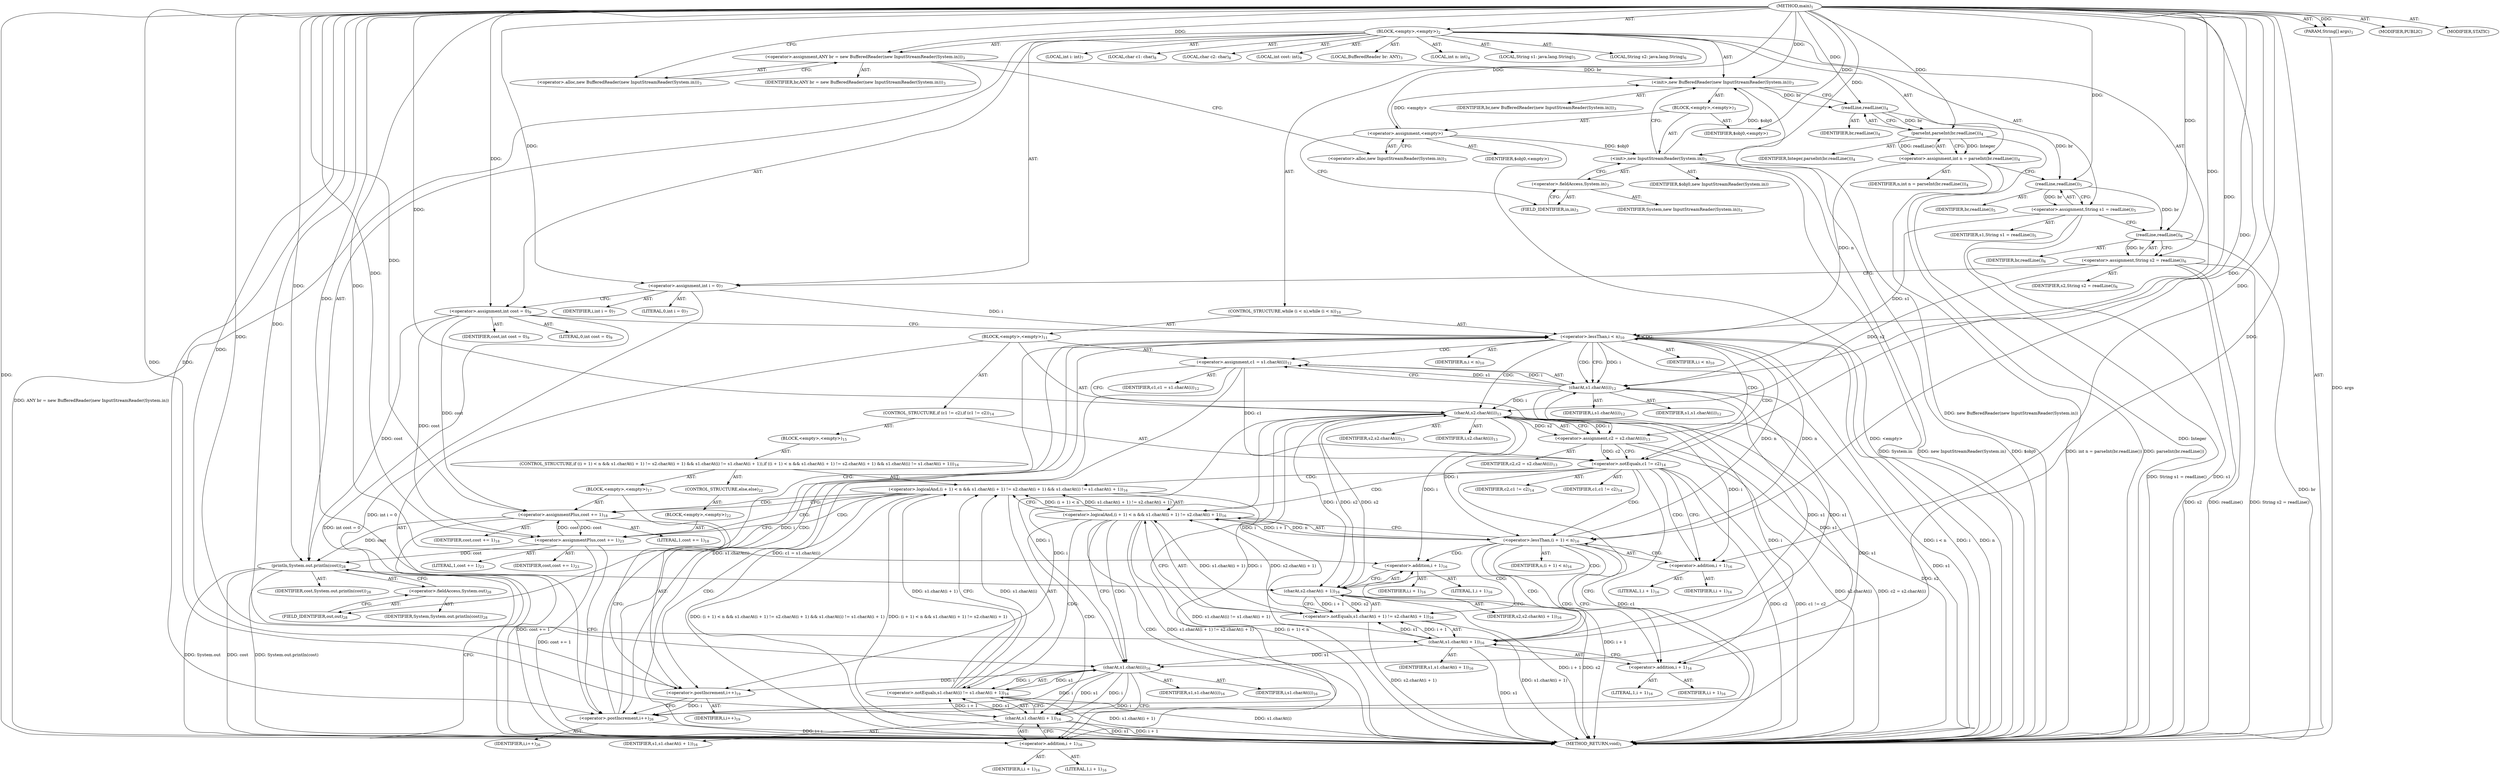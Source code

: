 digraph "main" {  
"19" [label = <(METHOD,main)<SUB>1</SUB>> ]
"20" [label = <(PARAM,String[] args)<SUB>1</SUB>> ]
"21" [label = <(BLOCK,&lt;empty&gt;,&lt;empty&gt;)<SUB>2</SUB>> ]
"4" [label = <(LOCAL,BufferedReader br: ANY)<SUB>3</SUB>> ]
"22" [label = <(&lt;operator&gt;.assignment,ANY br = new BufferedReader(new InputStreamReader(System.in)))<SUB>3</SUB>> ]
"23" [label = <(IDENTIFIER,br,ANY br = new BufferedReader(new InputStreamReader(System.in)))<SUB>3</SUB>> ]
"24" [label = <(&lt;operator&gt;.alloc,new BufferedReader(new InputStreamReader(System.in)))<SUB>3</SUB>> ]
"25" [label = <(&lt;init&gt;,new BufferedReader(new InputStreamReader(System.in)))<SUB>3</SUB>> ]
"3" [label = <(IDENTIFIER,br,new BufferedReader(new InputStreamReader(System.in)))<SUB>3</SUB>> ]
"26" [label = <(BLOCK,&lt;empty&gt;,&lt;empty&gt;)<SUB>3</SUB>> ]
"27" [label = <(&lt;operator&gt;.assignment,&lt;empty&gt;)> ]
"28" [label = <(IDENTIFIER,$obj0,&lt;empty&gt;)> ]
"29" [label = <(&lt;operator&gt;.alloc,new InputStreamReader(System.in))<SUB>3</SUB>> ]
"30" [label = <(&lt;init&gt;,new InputStreamReader(System.in))<SUB>3</SUB>> ]
"31" [label = <(IDENTIFIER,$obj0,new InputStreamReader(System.in))> ]
"32" [label = <(&lt;operator&gt;.fieldAccess,System.in)<SUB>3</SUB>> ]
"33" [label = <(IDENTIFIER,System,new InputStreamReader(System.in))<SUB>3</SUB>> ]
"34" [label = <(FIELD_IDENTIFIER,in,in)<SUB>3</SUB>> ]
"35" [label = <(IDENTIFIER,$obj0,&lt;empty&gt;)> ]
"36" [label = <(LOCAL,int n: int)<SUB>4</SUB>> ]
"37" [label = <(&lt;operator&gt;.assignment,int n = parseInt(br.readLine()))<SUB>4</SUB>> ]
"38" [label = <(IDENTIFIER,n,int n = parseInt(br.readLine()))<SUB>4</SUB>> ]
"39" [label = <(parseInt,parseInt(br.readLine()))<SUB>4</SUB>> ]
"40" [label = <(IDENTIFIER,Integer,parseInt(br.readLine()))<SUB>4</SUB>> ]
"41" [label = <(readLine,readLine())<SUB>4</SUB>> ]
"42" [label = <(IDENTIFIER,br,readLine())<SUB>4</SUB>> ]
"43" [label = <(LOCAL,String s1: java.lang.String)<SUB>5</SUB>> ]
"44" [label = <(&lt;operator&gt;.assignment,String s1 = readLine())<SUB>5</SUB>> ]
"45" [label = <(IDENTIFIER,s1,String s1 = readLine())<SUB>5</SUB>> ]
"46" [label = <(readLine,readLine())<SUB>5</SUB>> ]
"47" [label = <(IDENTIFIER,br,readLine())<SUB>5</SUB>> ]
"48" [label = <(LOCAL,String s2: java.lang.String)<SUB>6</SUB>> ]
"49" [label = <(&lt;operator&gt;.assignment,String s2 = readLine())<SUB>6</SUB>> ]
"50" [label = <(IDENTIFIER,s2,String s2 = readLine())<SUB>6</SUB>> ]
"51" [label = <(readLine,readLine())<SUB>6</SUB>> ]
"52" [label = <(IDENTIFIER,br,readLine())<SUB>6</SUB>> ]
"53" [label = <(LOCAL,int i: int)<SUB>7</SUB>> ]
"54" [label = <(&lt;operator&gt;.assignment,int i = 0)<SUB>7</SUB>> ]
"55" [label = <(IDENTIFIER,i,int i = 0)<SUB>7</SUB>> ]
"56" [label = <(LITERAL,0,int i = 0)<SUB>7</SUB>> ]
"57" [label = <(LOCAL,char c1: char)<SUB>8</SUB>> ]
"58" [label = <(LOCAL,char c2: char)<SUB>8</SUB>> ]
"59" [label = <(LOCAL,int cost: int)<SUB>9</SUB>> ]
"60" [label = <(&lt;operator&gt;.assignment,int cost = 0)<SUB>9</SUB>> ]
"61" [label = <(IDENTIFIER,cost,int cost = 0)<SUB>9</SUB>> ]
"62" [label = <(LITERAL,0,int cost = 0)<SUB>9</SUB>> ]
"63" [label = <(CONTROL_STRUCTURE,while (i &lt; n),while (i &lt; n))<SUB>10</SUB>> ]
"64" [label = <(&lt;operator&gt;.lessThan,i &lt; n)<SUB>10</SUB>> ]
"65" [label = <(IDENTIFIER,i,i &lt; n)<SUB>10</SUB>> ]
"66" [label = <(IDENTIFIER,n,i &lt; n)<SUB>10</SUB>> ]
"67" [label = <(BLOCK,&lt;empty&gt;,&lt;empty&gt;)<SUB>11</SUB>> ]
"68" [label = <(&lt;operator&gt;.assignment,c1 = s1.charAt(i))<SUB>12</SUB>> ]
"69" [label = <(IDENTIFIER,c1,c1 = s1.charAt(i))<SUB>12</SUB>> ]
"70" [label = <(charAt,s1.charAt(i))<SUB>12</SUB>> ]
"71" [label = <(IDENTIFIER,s1,s1.charAt(i))<SUB>12</SUB>> ]
"72" [label = <(IDENTIFIER,i,s1.charAt(i))<SUB>12</SUB>> ]
"73" [label = <(&lt;operator&gt;.assignment,c2 = s2.charAt(i))<SUB>13</SUB>> ]
"74" [label = <(IDENTIFIER,c2,c2 = s2.charAt(i))<SUB>13</SUB>> ]
"75" [label = <(charAt,s2.charAt(i))<SUB>13</SUB>> ]
"76" [label = <(IDENTIFIER,s2,s2.charAt(i))<SUB>13</SUB>> ]
"77" [label = <(IDENTIFIER,i,s2.charAt(i))<SUB>13</SUB>> ]
"78" [label = <(CONTROL_STRUCTURE,if (c1 != c2),if (c1 != c2))<SUB>14</SUB>> ]
"79" [label = <(&lt;operator&gt;.notEquals,c1 != c2)<SUB>14</SUB>> ]
"80" [label = <(IDENTIFIER,c1,c1 != c2)<SUB>14</SUB>> ]
"81" [label = <(IDENTIFIER,c2,c1 != c2)<SUB>14</SUB>> ]
"82" [label = <(BLOCK,&lt;empty&gt;,&lt;empty&gt;)<SUB>15</SUB>> ]
"83" [label = <(CONTROL_STRUCTURE,if ((i + 1) &lt; n &amp;&amp; s1.charAt(i + 1) != s2.charAt(i + 1) &amp;&amp; s1.charAt(i) != s1.charAt(i + 1)),if ((i + 1) &lt; n &amp;&amp; s1.charAt(i + 1) != s2.charAt(i + 1) &amp;&amp; s1.charAt(i) != s1.charAt(i + 1)))<SUB>16</SUB>> ]
"84" [label = <(&lt;operator&gt;.logicalAnd,(i + 1) &lt; n &amp;&amp; s1.charAt(i + 1) != s2.charAt(i + 1) &amp;&amp; s1.charAt(i) != s1.charAt(i + 1))<SUB>16</SUB>> ]
"85" [label = <(&lt;operator&gt;.logicalAnd,(i + 1) &lt; n &amp;&amp; s1.charAt(i + 1) != s2.charAt(i + 1))<SUB>16</SUB>> ]
"86" [label = <(&lt;operator&gt;.lessThan,(i + 1) &lt; n)<SUB>16</SUB>> ]
"87" [label = <(&lt;operator&gt;.addition,i + 1)<SUB>16</SUB>> ]
"88" [label = <(IDENTIFIER,i,i + 1)<SUB>16</SUB>> ]
"89" [label = <(LITERAL,1,i + 1)<SUB>16</SUB>> ]
"90" [label = <(IDENTIFIER,n,(i + 1) &lt; n)<SUB>16</SUB>> ]
"91" [label = <(&lt;operator&gt;.notEquals,s1.charAt(i + 1) != s2.charAt(i + 1))<SUB>16</SUB>> ]
"92" [label = <(charAt,s1.charAt(i + 1))<SUB>16</SUB>> ]
"93" [label = <(IDENTIFIER,s1,s1.charAt(i + 1))<SUB>16</SUB>> ]
"94" [label = <(&lt;operator&gt;.addition,i + 1)<SUB>16</SUB>> ]
"95" [label = <(IDENTIFIER,i,i + 1)<SUB>16</SUB>> ]
"96" [label = <(LITERAL,1,i + 1)<SUB>16</SUB>> ]
"97" [label = <(charAt,s2.charAt(i + 1))<SUB>16</SUB>> ]
"98" [label = <(IDENTIFIER,s2,s2.charAt(i + 1))<SUB>16</SUB>> ]
"99" [label = <(&lt;operator&gt;.addition,i + 1)<SUB>16</SUB>> ]
"100" [label = <(IDENTIFIER,i,i + 1)<SUB>16</SUB>> ]
"101" [label = <(LITERAL,1,i + 1)<SUB>16</SUB>> ]
"102" [label = <(&lt;operator&gt;.notEquals,s1.charAt(i) != s1.charAt(i + 1))<SUB>16</SUB>> ]
"103" [label = <(charAt,s1.charAt(i))<SUB>16</SUB>> ]
"104" [label = <(IDENTIFIER,s1,s1.charAt(i))<SUB>16</SUB>> ]
"105" [label = <(IDENTIFIER,i,s1.charAt(i))<SUB>16</SUB>> ]
"106" [label = <(charAt,s1.charAt(i + 1))<SUB>16</SUB>> ]
"107" [label = <(IDENTIFIER,s1,s1.charAt(i + 1))<SUB>16</SUB>> ]
"108" [label = <(&lt;operator&gt;.addition,i + 1)<SUB>16</SUB>> ]
"109" [label = <(IDENTIFIER,i,i + 1)<SUB>16</SUB>> ]
"110" [label = <(LITERAL,1,i + 1)<SUB>16</SUB>> ]
"111" [label = <(BLOCK,&lt;empty&gt;,&lt;empty&gt;)<SUB>17</SUB>> ]
"112" [label = <(&lt;operator&gt;.assignmentPlus,cost += 1)<SUB>18</SUB>> ]
"113" [label = <(IDENTIFIER,cost,cost += 1)<SUB>18</SUB>> ]
"114" [label = <(LITERAL,1,cost += 1)<SUB>18</SUB>> ]
"115" [label = <(&lt;operator&gt;.postIncrement,i++)<SUB>19</SUB>> ]
"116" [label = <(IDENTIFIER,i,i++)<SUB>19</SUB>> ]
"117" [label = <(CONTROL_STRUCTURE,else,else)<SUB>22</SUB>> ]
"118" [label = <(BLOCK,&lt;empty&gt;,&lt;empty&gt;)<SUB>22</SUB>> ]
"119" [label = <(&lt;operator&gt;.assignmentPlus,cost += 1)<SUB>23</SUB>> ]
"120" [label = <(IDENTIFIER,cost,cost += 1)<SUB>23</SUB>> ]
"121" [label = <(LITERAL,1,cost += 1)<SUB>23</SUB>> ]
"122" [label = <(&lt;operator&gt;.postIncrement,i++)<SUB>26</SUB>> ]
"123" [label = <(IDENTIFIER,i,i++)<SUB>26</SUB>> ]
"124" [label = <(println,System.out.println(cost))<SUB>28</SUB>> ]
"125" [label = <(&lt;operator&gt;.fieldAccess,System.out)<SUB>28</SUB>> ]
"126" [label = <(IDENTIFIER,System,System.out.println(cost))<SUB>28</SUB>> ]
"127" [label = <(FIELD_IDENTIFIER,out,out)<SUB>28</SUB>> ]
"128" [label = <(IDENTIFIER,cost,System.out.println(cost))<SUB>28</SUB>> ]
"129" [label = <(MODIFIER,PUBLIC)> ]
"130" [label = <(MODIFIER,STATIC)> ]
"131" [label = <(METHOD_RETURN,void)<SUB>1</SUB>> ]
  "19" -> "20"  [ label = "AST: "] 
  "19" -> "21"  [ label = "AST: "] 
  "19" -> "129"  [ label = "AST: "] 
  "19" -> "130"  [ label = "AST: "] 
  "19" -> "131"  [ label = "AST: "] 
  "21" -> "4"  [ label = "AST: "] 
  "21" -> "22"  [ label = "AST: "] 
  "21" -> "25"  [ label = "AST: "] 
  "21" -> "36"  [ label = "AST: "] 
  "21" -> "37"  [ label = "AST: "] 
  "21" -> "43"  [ label = "AST: "] 
  "21" -> "44"  [ label = "AST: "] 
  "21" -> "48"  [ label = "AST: "] 
  "21" -> "49"  [ label = "AST: "] 
  "21" -> "53"  [ label = "AST: "] 
  "21" -> "54"  [ label = "AST: "] 
  "21" -> "57"  [ label = "AST: "] 
  "21" -> "58"  [ label = "AST: "] 
  "21" -> "59"  [ label = "AST: "] 
  "21" -> "60"  [ label = "AST: "] 
  "21" -> "63"  [ label = "AST: "] 
  "21" -> "124"  [ label = "AST: "] 
  "22" -> "23"  [ label = "AST: "] 
  "22" -> "24"  [ label = "AST: "] 
  "25" -> "3"  [ label = "AST: "] 
  "25" -> "26"  [ label = "AST: "] 
  "26" -> "27"  [ label = "AST: "] 
  "26" -> "30"  [ label = "AST: "] 
  "26" -> "35"  [ label = "AST: "] 
  "27" -> "28"  [ label = "AST: "] 
  "27" -> "29"  [ label = "AST: "] 
  "30" -> "31"  [ label = "AST: "] 
  "30" -> "32"  [ label = "AST: "] 
  "32" -> "33"  [ label = "AST: "] 
  "32" -> "34"  [ label = "AST: "] 
  "37" -> "38"  [ label = "AST: "] 
  "37" -> "39"  [ label = "AST: "] 
  "39" -> "40"  [ label = "AST: "] 
  "39" -> "41"  [ label = "AST: "] 
  "41" -> "42"  [ label = "AST: "] 
  "44" -> "45"  [ label = "AST: "] 
  "44" -> "46"  [ label = "AST: "] 
  "46" -> "47"  [ label = "AST: "] 
  "49" -> "50"  [ label = "AST: "] 
  "49" -> "51"  [ label = "AST: "] 
  "51" -> "52"  [ label = "AST: "] 
  "54" -> "55"  [ label = "AST: "] 
  "54" -> "56"  [ label = "AST: "] 
  "60" -> "61"  [ label = "AST: "] 
  "60" -> "62"  [ label = "AST: "] 
  "63" -> "64"  [ label = "AST: "] 
  "63" -> "67"  [ label = "AST: "] 
  "64" -> "65"  [ label = "AST: "] 
  "64" -> "66"  [ label = "AST: "] 
  "67" -> "68"  [ label = "AST: "] 
  "67" -> "73"  [ label = "AST: "] 
  "67" -> "78"  [ label = "AST: "] 
  "67" -> "122"  [ label = "AST: "] 
  "68" -> "69"  [ label = "AST: "] 
  "68" -> "70"  [ label = "AST: "] 
  "70" -> "71"  [ label = "AST: "] 
  "70" -> "72"  [ label = "AST: "] 
  "73" -> "74"  [ label = "AST: "] 
  "73" -> "75"  [ label = "AST: "] 
  "75" -> "76"  [ label = "AST: "] 
  "75" -> "77"  [ label = "AST: "] 
  "78" -> "79"  [ label = "AST: "] 
  "78" -> "82"  [ label = "AST: "] 
  "79" -> "80"  [ label = "AST: "] 
  "79" -> "81"  [ label = "AST: "] 
  "82" -> "83"  [ label = "AST: "] 
  "83" -> "84"  [ label = "AST: "] 
  "83" -> "111"  [ label = "AST: "] 
  "83" -> "117"  [ label = "AST: "] 
  "84" -> "85"  [ label = "AST: "] 
  "84" -> "102"  [ label = "AST: "] 
  "85" -> "86"  [ label = "AST: "] 
  "85" -> "91"  [ label = "AST: "] 
  "86" -> "87"  [ label = "AST: "] 
  "86" -> "90"  [ label = "AST: "] 
  "87" -> "88"  [ label = "AST: "] 
  "87" -> "89"  [ label = "AST: "] 
  "91" -> "92"  [ label = "AST: "] 
  "91" -> "97"  [ label = "AST: "] 
  "92" -> "93"  [ label = "AST: "] 
  "92" -> "94"  [ label = "AST: "] 
  "94" -> "95"  [ label = "AST: "] 
  "94" -> "96"  [ label = "AST: "] 
  "97" -> "98"  [ label = "AST: "] 
  "97" -> "99"  [ label = "AST: "] 
  "99" -> "100"  [ label = "AST: "] 
  "99" -> "101"  [ label = "AST: "] 
  "102" -> "103"  [ label = "AST: "] 
  "102" -> "106"  [ label = "AST: "] 
  "103" -> "104"  [ label = "AST: "] 
  "103" -> "105"  [ label = "AST: "] 
  "106" -> "107"  [ label = "AST: "] 
  "106" -> "108"  [ label = "AST: "] 
  "108" -> "109"  [ label = "AST: "] 
  "108" -> "110"  [ label = "AST: "] 
  "111" -> "112"  [ label = "AST: "] 
  "111" -> "115"  [ label = "AST: "] 
  "112" -> "113"  [ label = "AST: "] 
  "112" -> "114"  [ label = "AST: "] 
  "115" -> "116"  [ label = "AST: "] 
  "117" -> "118"  [ label = "AST: "] 
  "118" -> "119"  [ label = "AST: "] 
  "119" -> "120"  [ label = "AST: "] 
  "119" -> "121"  [ label = "AST: "] 
  "122" -> "123"  [ label = "AST: "] 
  "124" -> "125"  [ label = "AST: "] 
  "124" -> "128"  [ label = "AST: "] 
  "125" -> "126"  [ label = "AST: "] 
  "125" -> "127"  [ label = "AST: "] 
  "22" -> "29"  [ label = "CFG: "] 
  "25" -> "41"  [ label = "CFG: "] 
  "37" -> "46"  [ label = "CFG: "] 
  "44" -> "51"  [ label = "CFG: "] 
  "49" -> "54"  [ label = "CFG: "] 
  "54" -> "60"  [ label = "CFG: "] 
  "60" -> "64"  [ label = "CFG: "] 
  "124" -> "131"  [ label = "CFG: "] 
  "24" -> "22"  [ label = "CFG: "] 
  "39" -> "37"  [ label = "CFG: "] 
  "46" -> "44"  [ label = "CFG: "] 
  "51" -> "49"  [ label = "CFG: "] 
  "64" -> "70"  [ label = "CFG: "] 
  "64" -> "127"  [ label = "CFG: "] 
  "125" -> "124"  [ label = "CFG: "] 
  "27" -> "34"  [ label = "CFG: "] 
  "30" -> "25"  [ label = "CFG: "] 
  "41" -> "39"  [ label = "CFG: "] 
  "68" -> "75"  [ label = "CFG: "] 
  "73" -> "79"  [ label = "CFG: "] 
  "122" -> "64"  [ label = "CFG: "] 
  "127" -> "125"  [ label = "CFG: "] 
  "29" -> "27"  [ label = "CFG: "] 
  "32" -> "30"  [ label = "CFG: "] 
  "70" -> "68"  [ label = "CFG: "] 
  "75" -> "73"  [ label = "CFG: "] 
  "79" -> "87"  [ label = "CFG: "] 
  "79" -> "122"  [ label = "CFG: "] 
  "34" -> "32"  [ label = "CFG: "] 
  "84" -> "112"  [ label = "CFG: "] 
  "84" -> "119"  [ label = "CFG: "] 
  "85" -> "84"  [ label = "CFG: "] 
  "85" -> "103"  [ label = "CFG: "] 
  "102" -> "84"  [ label = "CFG: "] 
  "112" -> "115"  [ label = "CFG: "] 
  "115" -> "122"  [ label = "CFG: "] 
  "86" -> "85"  [ label = "CFG: "] 
  "86" -> "94"  [ label = "CFG: "] 
  "91" -> "85"  [ label = "CFG: "] 
  "103" -> "108"  [ label = "CFG: "] 
  "106" -> "102"  [ label = "CFG: "] 
  "119" -> "122"  [ label = "CFG: "] 
  "87" -> "86"  [ label = "CFG: "] 
  "92" -> "99"  [ label = "CFG: "] 
  "97" -> "91"  [ label = "CFG: "] 
  "108" -> "106"  [ label = "CFG: "] 
  "94" -> "92"  [ label = "CFG: "] 
  "99" -> "97"  [ label = "CFG: "] 
  "19" -> "24"  [ label = "CFG: "] 
  "20" -> "131"  [ label = "DDG: args"] 
  "22" -> "131"  [ label = "DDG: ANY br = new BufferedReader(new InputStreamReader(System.in))"] 
  "27" -> "131"  [ label = "DDG: &lt;empty&gt;"] 
  "30" -> "131"  [ label = "DDG: $obj0"] 
  "30" -> "131"  [ label = "DDG: System.in"] 
  "30" -> "131"  [ label = "DDG: new InputStreamReader(System.in)"] 
  "25" -> "131"  [ label = "DDG: new BufferedReader(new InputStreamReader(System.in))"] 
  "37" -> "131"  [ label = "DDG: parseInt(br.readLine())"] 
  "37" -> "131"  [ label = "DDG: int n = parseInt(br.readLine())"] 
  "44" -> "131"  [ label = "DDG: s1"] 
  "44" -> "131"  [ label = "DDG: String s1 = readLine()"] 
  "49" -> "131"  [ label = "DDG: s2"] 
  "51" -> "131"  [ label = "DDG: br"] 
  "49" -> "131"  [ label = "DDG: readLine()"] 
  "49" -> "131"  [ label = "DDG: String s2 = readLine()"] 
  "54" -> "131"  [ label = "DDG: int i = 0"] 
  "60" -> "131"  [ label = "DDG: int cost = 0"] 
  "64" -> "131"  [ label = "DDG: i"] 
  "64" -> "131"  [ label = "DDG: n"] 
  "64" -> "131"  [ label = "DDG: i &lt; n"] 
  "124" -> "131"  [ label = "DDG: System.out"] 
  "124" -> "131"  [ label = "DDG: cost"] 
  "124" -> "131"  [ label = "DDG: System.out.println(cost)"] 
  "70" -> "131"  [ label = "DDG: s1"] 
  "68" -> "131"  [ label = "DDG: s1.charAt(i)"] 
  "68" -> "131"  [ label = "DDG: c1 = s1.charAt(i)"] 
  "75" -> "131"  [ label = "DDG: s2"] 
  "73" -> "131"  [ label = "DDG: s2.charAt(i)"] 
  "73" -> "131"  [ label = "DDG: c2 = s2.charAt(i)"] 
  "79" -> "131"  [ label = "DDG: c1"] 
  "79" -> "131"  [ label = "DDG: c2"] 
  "79" -> "131"  [ label = "DDG: c1 != c2"] 
  "86" -> "131"  [ label = "DDG: i + 1"] 
  "85" -> "131"  [ label = "DDG: (i + 1) &lt; n"] 
  "92" -> "131"  [ label = "DDG: s1"] 
  "91" -> "131"  [ label = "DDG: s1.charAt(i + 1)"] 
  "97" -> "131"  [ label = "DDG: s2"] 
  "97" -> "131"  [ label = "DDG: i + 1"] 
  "91" -> "131"  [ label = "DDG: s2.charAt(i + 1)"] 
  "85" -> "131"  [ label = "DDG: s1.charAt(i + 1) != s2.charAt(i + 1)"] 
  "84" -> "131"  [ label = "DDG: (i + 1) &lt; n &amp;&amp; s1.charAt(i + 1) != s2.charAt(i + 1)"] 
  "102" -> "131"  [ label = "DDG: s1.charAt(i)"] 
  "106" -> "131"  [ label = "DDG: s1"] 
  "106" -> "131"  [ label = "DDG: i + 1"] 
  "102" -> "131"  [ label = "DDG: s1.charAt(i + 1)"] 
  "84" -> "131"  [ label = "DDG: s1.charAt(i) != s1.charAt(i + 1)"] 
  "84" -> "131"  [ label = "DDG: (i + 1) &lt; n &amp;&amp; s1.charAt(i + 1) != s2.charAt(i + 1) &amp;&amp; s1.charAt(i) != s1.charAt(i + 1)"] 
  "119" -> "131"  [ label = "DDG: cost += 1"] 
  "112" -> "131"  [ label = "DDG: cost += 1"] 
  "122" -> "131"  [ label = "DDG: i++"] 
  "39" -> "131"  [ label = "DDG: Integer"] 
  "19" -> "20"  [ label = "DDG: "] 
  "19" -> "22"  [ label = "DDG: "] 
  "39" -> "37"  [ label = "DDG: Integer"] 
  "39" -> "37"  [ label = "DDG: readLine()"] 
  "46" -> "44"  [ label = "DDG: br"] 
  "51" -> "49"  [ label = "DDG: br"] 
  "19" -> "54"  [ label = "DDG: "] 
  "19" -> "60"  [ label = "DDG: "] 
  "22" -> "25"  [ label = "DDG: br"] 
  "19" -> "25"  [ label = "DDG: "] 
  "27" -> "25"  [ label = "DDG: &lt;empty&gt;"] 
  "30" -> "25"  [ label = "DDG: $obj0"] 
  "60" -> "124"  [ label = "DDG: cost"] 
  "119" -> "124"  [ label = "DDG: cost"] 
  "112" -> "124"  [ label = "DDG: cost"] 
  "19" -> "124"  [ label = "DDG: "] 
  "19" -> "27"  [ label = "DDG: "] 
  "19" -> "35"  [ label = "DDG: "] 
  "19" -> "39"  [ label = "DDG: "] 
  "41" -> "39"  [ label = "DDG: br"] 
  "41" -> "46"  [ label = "DDG: br"] 
  "19" -> "46"  [ label = "DDG: "] 
  "46" -> "51"  [ label = "DDG: br"] 
  "19" -> "51"  [ label = "DDG: "] 
  "54" -> "64"  [ label = "DDG: i"] 
  "122" -> "64"  [ label = "DDG: i"] 
  "19" -> "64"  [ label = "DDG: "] 
  "37" -> "64"  [ label = "DDG: n"] 
  "86" -> "64"  [ label = "DDG: n"] 
  "70" -> "68"  [ label = "DDG: s1"] 
  "70" -> "68"  [ label = "DDG: i"] 
  "75" -> "73"  [ label = "DDG: s2"] 
  "75" -> "73"  [ label = "DDG: i"] 
  "27" -> "30"  [ label = "DDG: $obj0"] 
  "19" -> "30"  [ label = "DDG: "] 
  "25" -> "41"  [ label = "DDG: br"] 
  "19" -> "41"  [ label = "DDG: "] 
  "75" -> "122"  [ label = "DDG: i"] 
  "115" -> "122"  [ label = "DDG: i"] 
  "19" -> "122"  [ label = "DDG: "] 
  "103" -> "122"  [ label = "DDG: i"] 
  "44" -> "70"  [ label = "DDG: s1"] 
  "92" -> "70"  [ label = "DDG: s1"] 
  "106" -> "70"  [ label = "DDG: s1"] 
  "19" -> "70"  [ label = "DDG: "] 
  "64" -> "70"  [ label = "DDG: i"] 
  "49" -> "75"  [ label = "DDG: s2"] 
  "97" -> "75"  [ label = "DDG: s2"] 
  "19" -> "75"  [ label = "DDG: "] 
  "70" -> "75"  [ label = "DDG: i"] 
  "68" -> "79"  [ label = "DDG: c1"] 
  "19" -> "79"  [ label = "DDG: "] 
  "73" -> "79"  [ label = "DDG: c2"] 
  "85" -> "84"  [ label = "DDG: (i + 1) &lt; n"] 
  "85" -> "84"  [ label = "DDG: s1.charAt(i + 1) != s2.charAt(i + 1)"] 
  "102" -> "84"  [ label = "DDG: s1.charAt(i)"] 
  "102" -> "84"  [ label = "DDG: s1.charAt(i + 1)"] 
  "19" -> "112"  [ label = "DDG: "] 
  "86" -> "85"  [ label = "DDG: i + 1"] 
  "86" -> "85"  [ label = "DDG: n"] 
  "91" -> "85"  [ label = "DDG: s1.charAt(i + 1)"] 
  "91" -> "85"  [ label = "DDG: s2.charAt(i + 1)"] 
  "103" -> "102"  [ label = "DDG: s1"] 
  "103" -> "102"  [ label = "DDG: i"] 
  "106" -> "102"  [ label = "DDG: s1"] 
  "106" -> "102"  [ label = "DDG: i + 1"] 
  "60" -> "112"  [ label = "DDG: cost"] 
  "119" -> "112"  [ label = "DDG: cost"] 
  "19" -> "115"  [ label = "DDG: "] 
  "75" -> "115"  [ label = "DDG: i"] 
  "103" -> "115"  [ label = "DDG: i"] 
  "19" -> "119"  [ label = "DDG: "] 
  "75" -> "86"  [ label = "DDG: i"] 
  "19" -> "86"  [ label = "DDG: "] 
  "64" -> "86"  [ label = "DDG: n"] 
  "92" -> "91"  [ label = "DDG: s1"] 
  "92" -> "91"  [ label = "DDG: i + 1"] 
  "97" -> "91"  [ label = "DDG: s2"] 
  "97" -> "91"  [ label = "DDG: i + 1"] 
  "70" -> "103"  [ label = "DDG: s1"] 
  "92" -> "103"  [ label = "DDG: s1"] 
  "19" -> "103"  [ label = "DDG: "] 
  "75" -> "103"  [ label = "DDG: i"] 
  "103" -> "106"  [ label = "DDG: s1"] 
  "19" -> "106"  [ label = "DDG: "] 
  "103" -> "106"  [ label = "DDG: i"] 
  "60" -> "119"  [ label = "DDG: cost"] 
  "112" -> "119"  [ label = "DDG: cost"] 
  "75" -> "87"  [ label = "DDG: i"] 
  "19" -> "87"  [ label = "DDG: "] 
  "70" -> "92"  [ label = "DDG: s1"] 
  "19" -> "92"  [ label = "DDG: "] 
  "75" -> "92"  [ label = "DDG: i"] 
  "75" -> "97"  [ label = "DDG: s2"] 
  "19" -> "97"  [ label = "DDG: "] 
  "75" -> "97"  [ label = "DDG: i"] 
  "103" -> "108"  [ label = "DDG: i"] 
  "19" -> "108"  [ label = "DDG: "] 
  "19" -> "94"  [ label = "DDG: "] 
  "75" -> "94"  [ label = "DDG: i"] 
  "19" -> "99"  [ label = "DDG: "] 
  "75" -> "99"  [ label = "DDG: i"] 
  "64" -> "68"  [ label = "CDG: "] 
  "64" -> "73"  [ label = "CDG: "] 
  "64" -> "64"  [ label = "CDG: "] 
  "64" -> "75"  [ label = "CDG: "] 
  "64" -> "122"  [ label = "CDG: "] 
  "64" -> "79"  [ label = "CDG: "] 
  "64" -> "70"  [ label = "CDG: "] 
  "79" -> "84"  [ label = "CDG: "] 
  "79" -> "85"  [ label = "CDG: "] 
  "79" -> "87"  [ label = "CDG: "] 
  "79" -> "86"  [ label = "CDG: "] 
  "84" -> "115"  [ label = "CDG: "] 
  "84" -> "119"  [ label = "CDG: "] 
  "84" -> "112"  [ label = "CDG: "] 
  "85" -> "102"  [ label = "CDG: "] 
  "85" -> "103"  [ label = "CDG: "] 
  "85" -> "106"  [ label = "CDG: "] 
  "85" -> "108"  [ label = "CDG: "] 
  "86" -> "94"  [ label = "CDG: "] 
  "86" -> "99"  [ label = "CDG: "] 
  "86" -> "92"  [ label = "CDG: "] 
  "86" -> "97"  [ label = "CDG: "] 
  "86" -> "91"  [ label = "CDG: "] 
}
